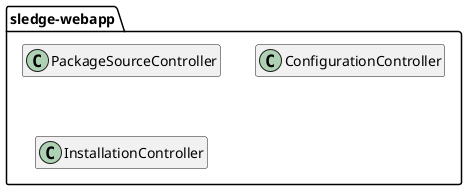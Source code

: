 @startuml

package "sledge-webapp" as webapp {
	class PackageSourceController
	class ConfigurationController
	class InstallationController
}

hide members

@enduml